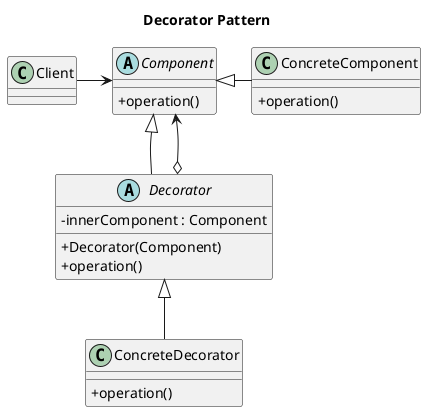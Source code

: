 @startuml



skinparam classAttributeIconSize 0
title Decorator Pattern


abstract class Component
class ConcreteComponent
abstract class Decorator
class ConcreteDecorator


Component : + operation()


Component <|- ConcreteComponent
Client -> Component

Decorator : - innerComponent : Component
Decorator : + Decorator(Component)
Decorator : + operation()



ConcreteDecorator : + operation()
ConcreteComponent : + operation()

Component <|-- Decorator

Decorator <|-- ConcreteDecorator
Component <--o Decorator



@enduml